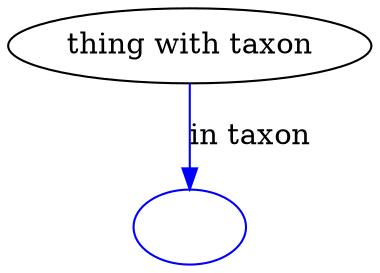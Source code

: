 digraph {
	graph [bb="0,0,136.15,122"];
	node [label="\N"];
	"thing with taxon"	 [height=0.5,
		label="thing with taxon",
		pos="68.077,104",
		width=1.891];
	"in taxon"	 [color=blue,
		height=0.5,
		label="",
		pos="68.077,18",
		width=0.75];
	"thing with taxon" -> "in taxon"	 [color=blue,
		label="in taxon",
		lp="90.824,61",
		pos="e,68.077,36.212 68.077,85.762 68.077,74.36 68.077,59.434 68.077,46.494",
		style=solid];
}
